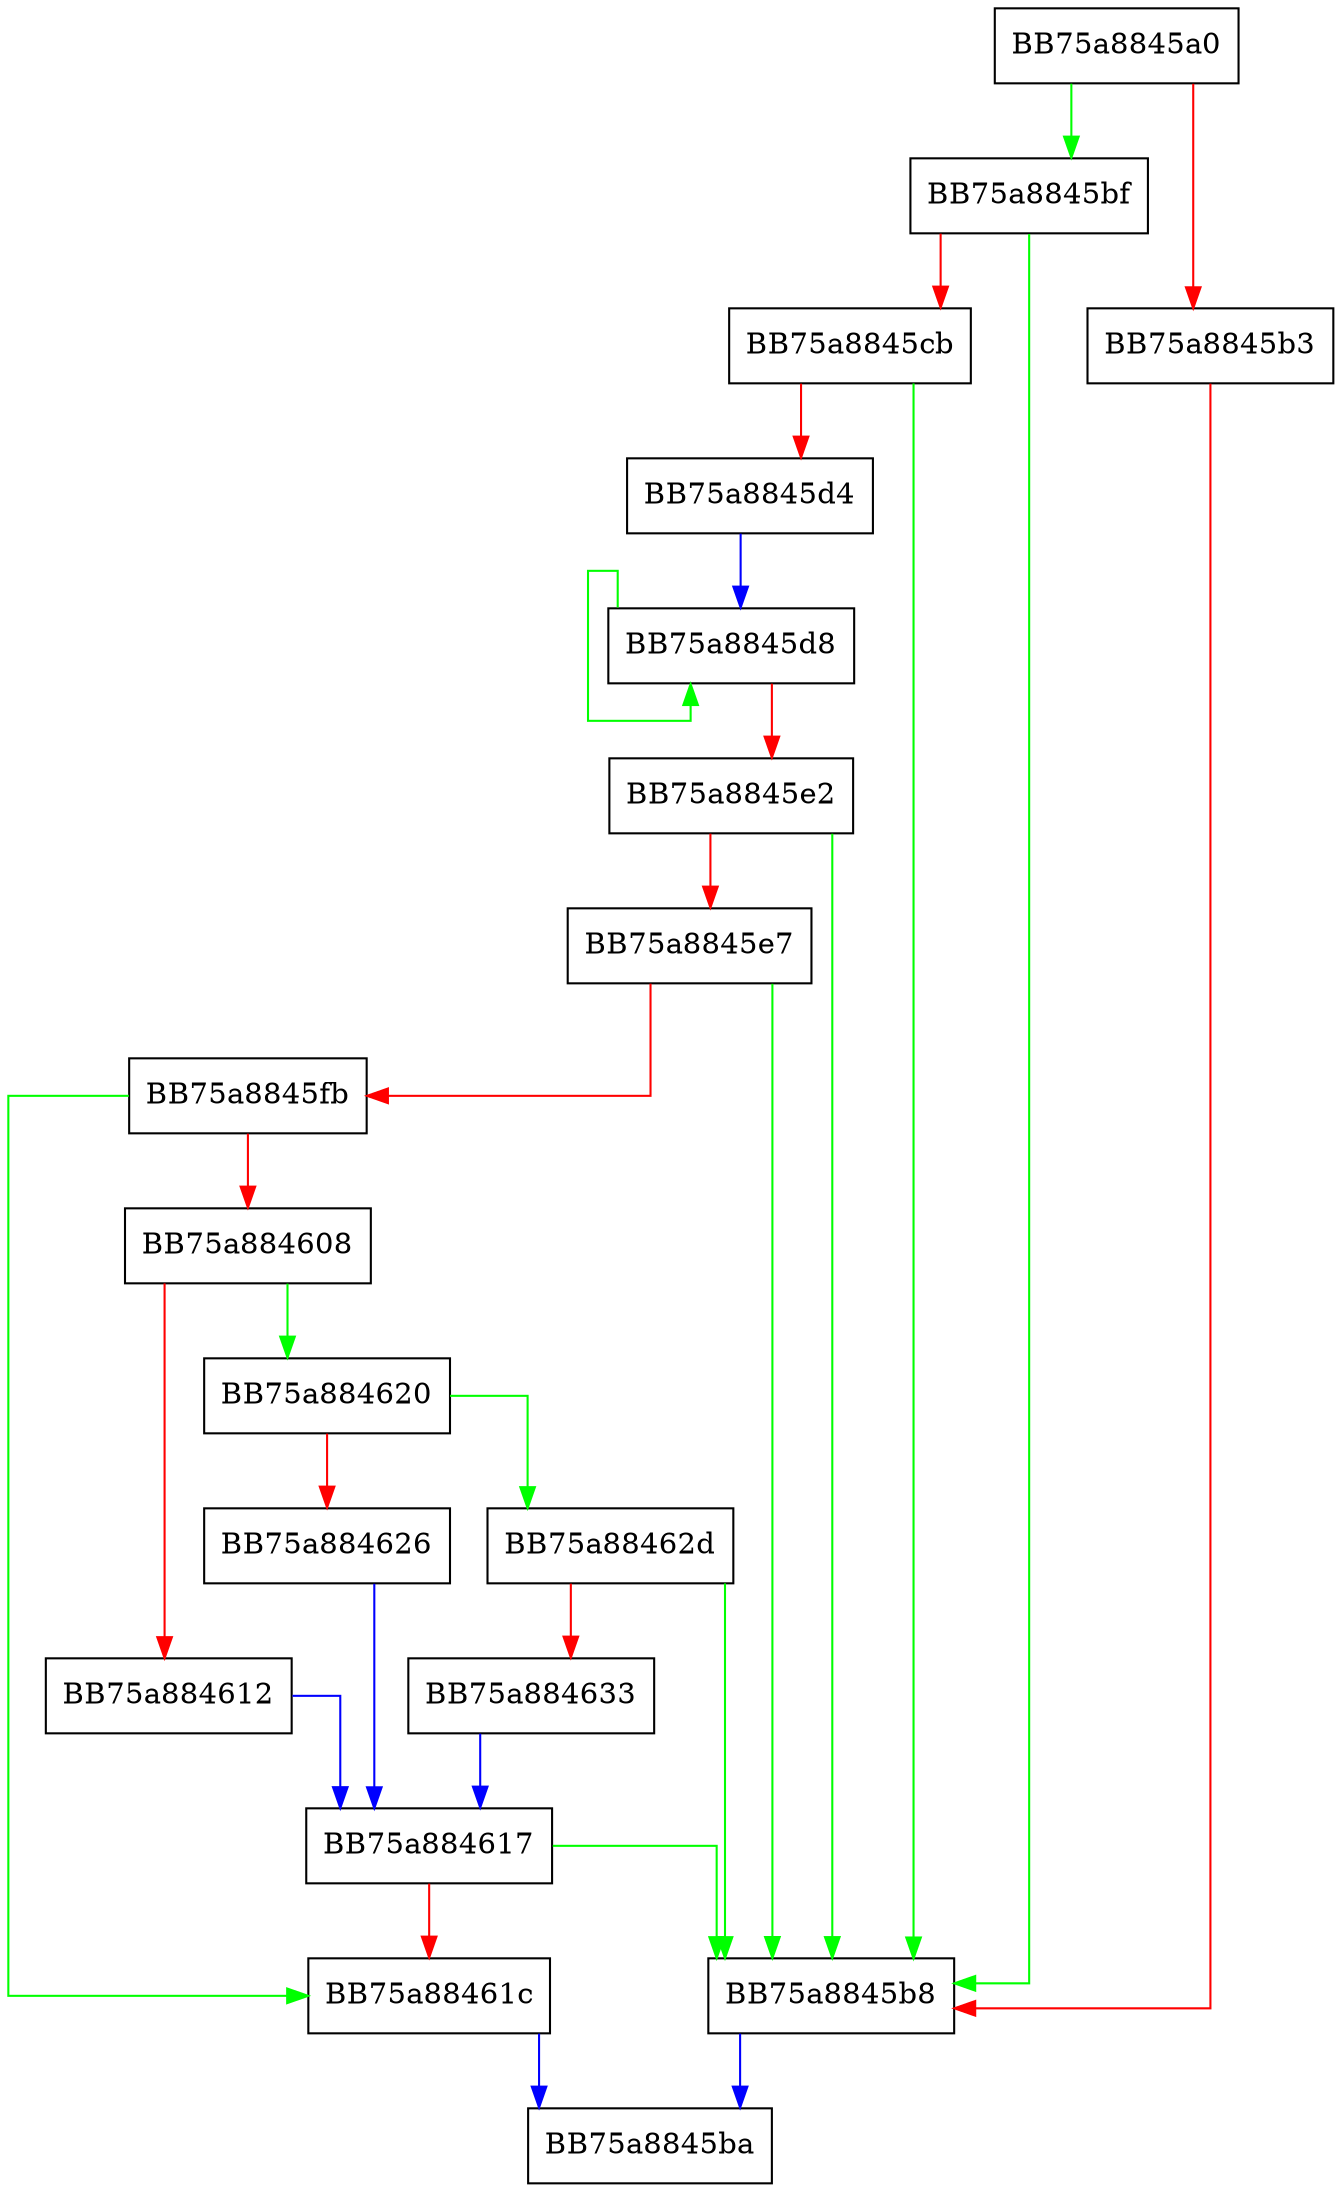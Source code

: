 digraph MpIsPlatformMoCamp {
  node [shape="box"];
  graph [splines=ortho];
  BB75a8845a0 -> BB75a8845bf [color="green"];
  BB75a8845a0 -> BB75a8845b3 [color="red"];
  BB75a8845b3 -> BB75a8845b8 [color="red"];
  BB75a8845b8 -> BB75a8845ba [color="blue"];
  BB75a8845bf -> BB75a8845b8 [color="green"];
  BB75a8845bf -> BB75a8845cb [color="red"];
  BB75a8845cb -> BB75a8845b8 [color="green"];
  BB75a8845cb -> BB75a8845d4 [color="red"];
  BB75a8845d4 -> BB75a8845d8 [color="blue"];
  BB75a8845d8 -> BB75a8845d8 [color="green"];
  BB75a8845d8 -> BB75a8845e2 [color="red"];
  BB75a8845e2 -> BB75a8845b8 [color="green"];
  BB75a8845e2 -> BB75a8845e7 [color="red"];
  BB75a8845e7 -> BB75a8845b8 [color="green"];
  BB75a8845e7 -> BB75a8845fb [color="red"];
  BB75a8845fb -> BB75a88461c [color="green"];
  BB75a8845fb -> BB75a884608 [color="red"];
  BB75a884608 -> BB75a884620 [color="green"];
  BB75a884608 -> BB75a884612 [color="red"];
  BB75a884612 -> BB75a884617 [color="blue"];
  BB75a884617 -> BB75a8845b8 [color="green"];
  BB75a884617 -> BB75a88461c [color="red"];
  BB75a88461c -> BB75a8845ba [color="blue"];
  BB75a884620 -> BB75a88462d [color="green"];
  BB75a884620 -> BB75a884626 [color="red"];
  BB75a884626 -> BB75a884617 [color="blue"];
  BB75a88462d -> BB75a8845b8 [color="green"];
  BB75a88462d -> BB75a884633 [color="red"];
  BB75a884633 -> BB75a884617 [color="blue"];
}